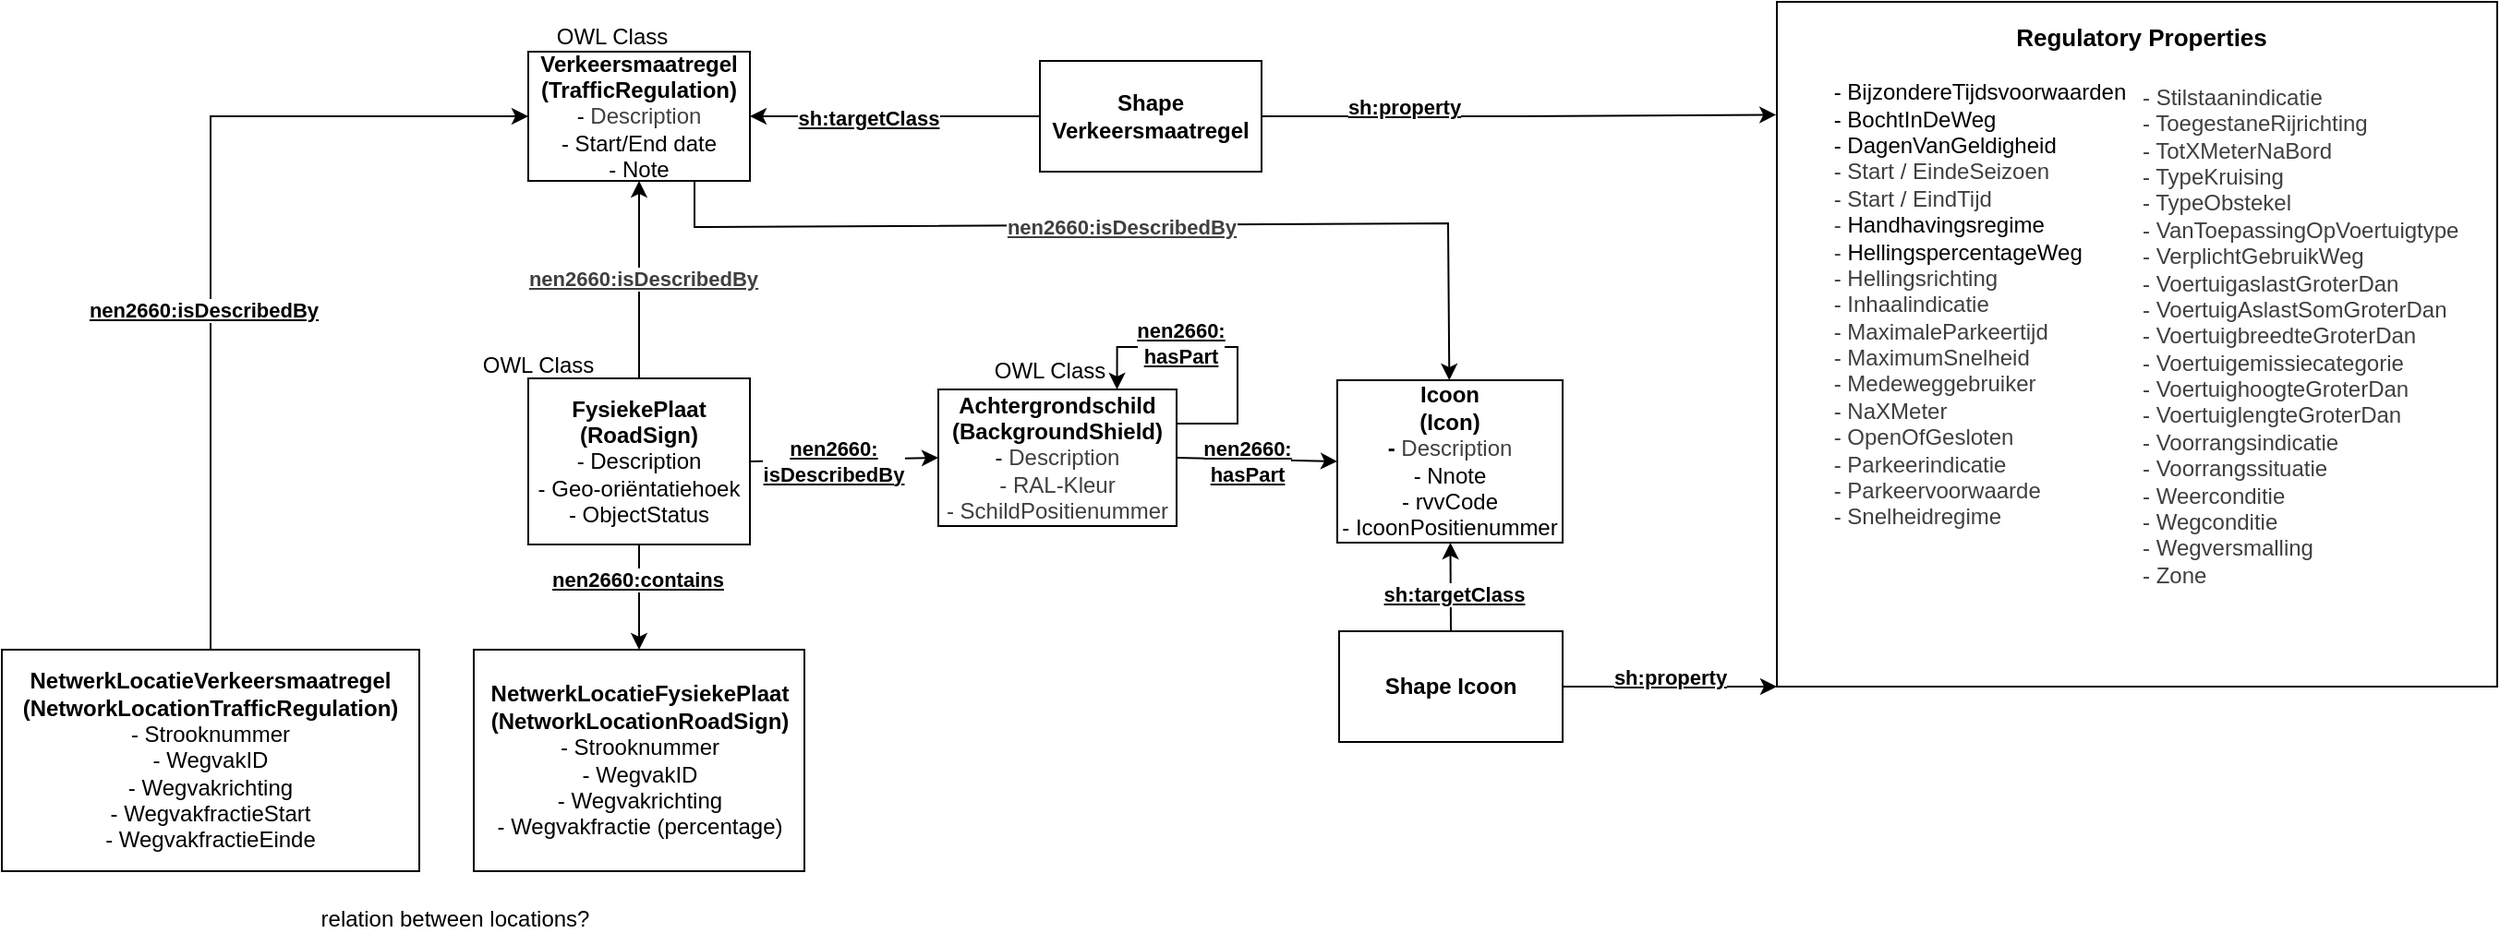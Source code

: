 <mxfile version="28.0.6">
  <diagram name="Page-1" id="0LnV7ETqTs7hgSCRXFs9">
    <mxGraphModel dx="1042" dy="1572" grid="0" gridSize="10" guides="1" tooltips="1" connect="1" arrows="1" fold="1" page="1" pageScale="1" pageWidth="1100" pageHeight="850" math="0" shadow="0">
      <root>
        <mxCell id="0" />
        <mxCell id="1" parent="0" />
        <mxCell id="JAaSVqaNoPK4AC_1vTfK-8" style="edgeStyle=orthogonalEdgeStyle;rounded=0;orthogonalLoop=1;jettySize=auto;html=1;entryX=-0.001;entryY=0.165;entryDx=0;entryDy=0;entryPerimeter=0;" parent="1" source="33" target="BCpdqVNQJVRz4uYAB1dM-32" edge="1">
          <mxGeometry relative="1" as="geometry">
            <mxPoint x="640" y="55" as="sourcePoint" />
            <mxPoint x="982" y="54" as="targetPoint" />
          </mxGeometry>
        </mxCell>
        <mxCell id="JAaSVqaNoPK4AC_1vTfK-9" value="&lt;div&gt;&lt;b&gt;&lt;u&gt;sh:property&lt;/u&gt;&lt;/b&gt;&lt;/div&gt;&lt;div&gt;&lt;b&gt;&lt;u&gt;&lt;br&gt;&lt;/u&gt;&lt;/b&gt;&lt;/div&gt;" style="edgeLabel;html=1;align=center;verticalAlign=middle;resizable=0;points=[];" parent="JAaSVqaNoPK4AC_1vTfK-8" vertex="1" connectable="0">
          <mxGeometry x="-0.45" y="-2" relative="1" as="geometry">
            <mxPoint as="offset" />
          </mxGeometry>
        </mxCell>
        <mxCell id="JAaSVqaNoPK4AC_1vTfK-12" style="rounded=0;orthogonalLoop=1;jettySize=auto;html=1;exitX=0.5;exitY=0;exitDx=0;exitDy=0;entryX=0.5;entryY=1;entryDx=0;entryDy=0;" parent="1" source="BCpdqVNQJVRz4uYAB1dM-2" target="BCpdqVNQJVRz4uYAB1dM-1" edge="1">
          <mxGeometry relative="1" as="geometry">
            <mxPoint x="747" y="137" as="targetPoint" />
          </mxGeometry>
        </mxCell>
        <mxCell id="JAaSVqaNoPK4AC_1vTfK-13" value="&lt;div style=&quot;border-color: var(--border-color);&quot;&gt;&lt;b style=&quot;color: rgb(63, 63, 63); border-color: var(--border-color);&quot;&gt;&lt;u style=&quot;border-color: var(--border-color);&quot;&gt;nen2660:isDescribedBy&lt;/u&gt;&lt;/b&gt;&lt;/div&gt;" style="edgeLabel;html=1;align=center;verticalAlign=middle;resizable=0;points=[];" parent="JAaSVqaNoPK4AC_1vTfK-12" vertex="1" connectable="0">
          <mxGeometry x="0.013" y="-2" relative="1" as="geometry">
            <mxPoint as="offset" />
          </mxGeometry>
        </mxCell>
        <mxCell id="19" style="edgeStyle=none;html=1;rounded=0;curved=0;exitX=0.75;exitY=1;exitDx=0;exitDy=0;" parent="1" source="BCpdqVNQJVRz4uYAB1dM-1" target="JAaSVqaNoPK4AC_1vTfK-5" edge="1">
          <mxGeometry relative="1" as="geometry">
            <Array as="points">
              <mxPoint x="397" y="116" />
              <mxPoint x="805" y="114" />
            </Array>
          </mxGeometry>
        </mxCell>
        <mxCell id="20" value="&lt;b style=&quot;color: rgb(63, 63, 63); border-color: var(--border-color);&quot;&gt;&lt;u style=&quot;border-color: var(--border-color);&quot;&gt;nen2660:isDescribedBy&lt;/u&gt;&lt;/b&gt;" style="edgeLabel;html=1;align=center;verticalAlign=middle;resizable=0;points=[];" parent="19" vertex="1" connectable="0">
          <mxGeometry x="-0.517" y="-2" relative="1" as="geometry">
            <mxPoint x="131" y="-2" as="offset" />
          </mxGeometry>
        </mxCell>
        <mxCell id="BCpdqVNQJVRz4uYAB1dM-1" value="&lt;div&gt;&lt;b&gt;Verkeersmaatregel&lt;/b&gt;&lt;/div&gt;&lt;div&gt;&lt;b&gt;(&lt;/b&gt;&lt;b&gt;&lt;/b&gt;&lt;b&gt;TrafficRegulation&lt;/b&gt;&lt;b&gt;)&lt;br&gt;&lt;/b&gt;&lt;/div&gt;&lt;div&gt;-&amp;nbsp;&lt;span style=&quot;color: rgb(63, 63, 63); background-color: transparent;&quot;&gt;Description&lt;/span&gt;&lt;br&gt;&lt;/div&gt;&lt;div&gt;- Start/End date&lt;/div&gt;&lt;div&gt;- Note&lt;/div&gt;" style="rounded=0;whiteSpace=wrap;html=1;" parent="1" vertex="1">
          <mxGeometry x="307" y="21" width="120" height="70" as="geometry" />
        </mxCell>
        <mxCell id="7" style="edgeStyle=none;html=1;exitX=1;exitY=0.5;exitDx=0;exitDy=0;entryX=0;entryY=0.5;entryDx=0;entryDy=0;" parent="1" source="BCpdqVNQJVRz4uYAB1dM-2" target="zsQL0wGQAGFPRSmptsXq-15" edge="1">
          <mxGeometry relative="1" as="geometry">
            <mxPoint x="923" y="225.37" as="targetPoint" />
          </mxGeometry>
        </mxCell>
        <mxCell id="8" value="&lt;div style=&quot;border-color: var(--border-color);&quot;&gt;&lt;b style=&quot;border-color: var(--border-color);&quot;&gt;&lt;u style=&quot;border-color: var(--border-color);&quot;&gt;nen2660:&lt;/u&gt;&lt;/b&gt;&lt;/div&gt;&lt;div style=&quot;border-color: var(--border-color);&quot;&gt;&lt;b style=&quot;border-color: var(--border-color);&quot;&gt;&lt;u style=&quot;border-color: var(--border-color);&quot;&gt;isDescribedBy&lt;/u&gt;&lt;/b&gt;&lt;/div&gt;" style="edgeLabel;html=1;align=center;verticalAlign=middle;resizable=0;points=[];" parent="7" vertex="1" connectable="0">
          <mxGeometry x="-0.193" relative="1" as="geometry">
            <mxPoint x="4" y="1" as="offset" />
          </mxGeometry>
        </mxCell>
        <mxCell id="17" style="edgeStyle=none;html=1;exitX=0.5;exitY=1;exitDx=0;exitDy=0;" parent="1" source="BCpdqVNQJVRz4uYAB1dM-2" target="BCpdqVNQJVRz4uYAB1dM-29" edge="1">
          <mxGeometry relative="1" as="geometry" />
        </mxCell>
        <mxCell id="18" value="&lt;b&gt;&lt;u&gt;nen2660:contains&lt;/u&gt;&lt;/b&gt;" style="edgeLabel;html=1;align=center;verticalAlign=middle;resizable=0;points=[];" parent="17" vertex="1" connectable="0">
          <mxGeometry x="-0.326" y="-1" relative="1" as="geometry">
            <mxPoint as="offset" />
          </mxGeometry>
        </mxCell>
        <mxCell id="BCpdqVNQJVRz4uYAB1dM-2" value="&lt;div&gt;&lt;b&gt;FysiekePlaat&lt;/b&gt;&lt;/div&gt;&lt;div&gt;&lt;b&gt;(&lt;/b&gt;&lt;b&gt;&lt;/b&gt;&lt;b&gt;RoadSign&lt;/b&gt;&lt;b&gt;)&lt;/b&gt;&lt;br&gt;&lt;/div&gt;&lt;div&gt;&lt;span style=&quot;background-color: transparent;&quot;&gt;- Description&lt;/span&gt;&lt;/div&gt;&lt;div&gt;&lt;span style=&quot;background-color: transparent;&quot;&gt;-&amp;nbsp;&lt;/span&gt;&lt;span style=&quot;background-color: transparent;&quot;&gt;Geo-oriëntatiehoek&lt;/span&gt;&lt;/div&gt;&lt;div&gt;&lt;span style=&quot;background-color: transparent;&quot;&gt;- ObjectStatus&lt;/span&gt;&lt;/div&gt;" style="rounded=0;whiteSpace=wrap;html=1;" parent="1" vertex="1">
          <mxGeometry x="307" y="198" width="120" height="90" as="geometry" />
        </mxCell>
        <mxCell id="zsQL0wGQAGFPRSmptsXq-16" style="edgeStyle=orthogonalEdgeStyle;rounded=0;orthogonalLoop=1;jettySize=auto;html=1;exitX=0.5;exitY=0;exitDx=0;exitDy=0;entryX=0;entryY=0.5;entryDx=0;entryDy=0;" parent="1" source="BCpdqVNQJVRz4uYAB1dM-22" target="BCpdqVNQJVRz4uYAB1dM-1" edge="1">
          <mxGeometry relative="1" as="geometry" />
        </mxCell>
        <mxCell id="zsQL0wGQAGFPRSmptsXq-17" value="&lt;b&gt;&lt;u&gt;nen2660:isDescribedBy&lt;/u&gt;&lt;/b&gt;" style="edgeLabel;html=1;align=center;verticalAlign=middle;resizable=0;points=[];" parent="zsQL0wGQAGFPRSmptsXq-16" vertex="1" connectable="0">
          <mxGeometry x="-0.221" y="-3" relative="1" as="geometry">
            <mxPoint x="-7" y="-5" as="offset" />
          </mxGeometry>
        </mxCell>
        <mxCell id="BCpdqVNQJVRz4uYAB1dM-22" value="&lt;div&gt;&lt;b&gt;NetwerkLocatieVerkeersmaatregel&lt;/b&gt;&lt;/div&gt;&lt;div&gt;&lt;b&gt;(&lt;/b&gt;&lt;b&gt;&lt;/b&gt;&lt;b&gt;NetworkLocationTrafficRegulation&lt;/b&gt;&lt;b&gt;)&lt;/b&gt;&lt;/div&gt;&lt;div&gt;- Strooknummer&lt;/div&gt;&lt;div&gt;- WegvakID&lt;/div&gt;&lt;div&gt;- Wegvakrichting&lt;/div&gt;- WegvakfractieStart&lt;br&gt;- WegvakfractieEinde" style="rounded=0;whiteSpace=wrap;html=1;" parent="1" vertex="1">
          <mxGeometry x="22" y="345" width="226" height="120" as="geometry" />
        </mxCell>
        <mxCell id="BCpdqVNQJVRz4uYAB1dM-29" value="&lt;div&gt;&lt;b&gt;NetwerkLocatieFysiekePlaat&lt;/b&gt;&lt;/div&gt;&lt;div&gt;&lt;b&gt;(&lt;/b&gt;&lt;b&gt;NetworkLocationRoadSign)&lt;/b&gt;&lt;/div&gt;&lt;div&gt;- Strooknummer&lt;/div&gt;&lt;div&gt;- WegvakID&lt;/div&gt;&lt;div&gt;- Wegvakrichting&lt;/div&gt;&lt;div&gt;- Wegvakfractie (percentage)&lt;br&gt;&lt;/div&gt;" style="rounded=0;whiteSpace=wrap;html=1;" parent="1" vertex="1">
          <mxGeometry x="277.5" y="345" width="179" height="120" as="geometry" />
        </mxCell>
        <mxCell id="JAaSVqaNoPK4AC_1vTfK-14" style="rounded=0;orthogonalLoop=1;jettySize=auto;html=1;exitX=1;exitY=0.5;exitDx=0;exitDy=0;entryX=0;entryY=1;entryDx=0;entryDy=0;" parent="1" source="38" target="BCpdqVNQJVRz4uYAB1dM-32" edge="1">
          <mxGeometry relative="1" as="geometry">
            <mxPoint x="887" y="473" as="targetPoint" />
            <Array as="points" />
          </mxGeometry>
        </mxCell>
        <mxCell id="15" value="&lt;div&gt;&lt;b&gt;&lt;u&gt;sh:property&lt;/u&gt;&lt;/b&gt;&lt;/div&gt;" style="edgeLabel;html=1;align=center;verticalAlign=middle;resizable=0;points=[];" parent="JAaSVqaNoPK4AC_1vTfK-14" vertex="1" connectable="0">
          <mxGeometry x="0.221" y="4" relative="1" as="geometry">
            <mxPoint x="-13" y="-1" as="offset" />
          </mxGeometry>
        </mxCell>
        <mxCell id="BCpdqVNQJVRz4uYAB1dM-32" value="&lt;div&gt;&lt;br&gt;&lt;/div&gt;&lt;div&gt;&lt;span style=&quot;color: rgb(63, 63, 63);&quot;&gt;&lt;/span&gt;&lt;/div&gt;" style="rounded=0;whiteSpace=wrap;html=1;" parent="1" vertex="1">
          <mxGeometry x="983" y="-6" width="390" height="371" as="geometry" />
        </mxCell>
        <mxCell id="JAaSVqaNoPK4AC_1vTfK-5" value="&lt;div&gt;&lt;b&gt;Icoon&lt;/b&gt;&lt;/div&gt;&lt;div&gt;&lt;b&gt;(Icon)&lt;br&gt;&lt;/b&gt;&lt;/div&gt;&lt;div&gt;&lt;b&gt;-&amp;nbsp;&lt;/b&gt;&lt;span style=&quot;color: rgb(63, 63, 63); background-color: transparent;&quot;&gt;Description&lt;/span&gt;&lt;/div&gt;&lt;div&gt;- Nnote&lt;/div&gt;&lt;div&gt;- rvvCode&lt;/div&gt;&lt;div&gt;- IcoonPositienummer&lt;/div&gt;" style="rounded=0;whiteSpace=wrap;html=1;" parent="1" vertex="1">
          <mxGeometry x="745" y="199" width="122" height="88" as="geometry" />
        </mxCell>
        <mxCell id="10" style="edgeStyle=none;html=1;exitX=1;exitY=0.5;exitDx=0;exitDy=0;entryX=0;entryY=0.5;entryDx=0;entryDy=0;" parent="1" source="zsQL0wGQAGFPRSmptsXq-15" target="JAaSVqaNoPK4AC_1vTfK-5" edge="1">
          <mxGeometry relative="1" as="geometry">
            <mxPoint x="1077" y="197" as="targetPoint" />
            <mxPoint x="1050.5" y="218.25" as="sourcePoint" />
          </mxGeometry>
        </mxCell>
        <mxCell id="11" value="&lt;div&gt;&lt;b&gt;&lt;u&gt;nen2660:&lt;/u&gt;&lt;/b&gt;&lt;/div&gt;&lt;div&gt;&lt;b&gt;&lt;u&gt;hasPart&lt;/u&gt;&lt;/b&gt;&lt;/div&gt;" style="edgeLabel;html=1;align=center;verticalAlign=middle;resizable=0;points=[];" parent="10" vertex="1" connectable="0">
          <mxGeometry x="-0.254" relative="1" as="geometry">
            <mxPoint x="5" y="1" as="offset" />
          </mxGeometry>
        </mxCell>
        <mxCell id="zsQL0wGQAGFPRSmptsXq-15" value="&lt;div&gt;&lt;b&gt;Achtergrondschild&lt;/b&gt;&lt;/div&gt;&lt;div&gt;&lt;b&gt;(&lt;/b&gt;&lt;b&gt;&lt;/b&gt;&lt;b&gt;BackgroundShield&lt;/b&gt;&lt;b&gt;)&lt;br&gt;&lt;/b&gt;&lt;/div&gt;&lt;div&gt;&lt;span style=&quot;background-color: initial;&quot;&gt;-&amp;nbsp;&lt;/span&gt;&lt;span style=&quot;color: rgb(63, 63, 63); background-color: transparent;&quot;&gt;Description&lt;/span&gt;&lt;/div&gt;&lt;div&gt;&lt;span style=&quot;color: rgb(63, 63, 63); background-color: transparent;&quot;&gt;- RAL-Kleur&lt;/span&gt;&lt;/div&gt;&lt;div&gt;&lt;span style=&quot;color: rgb(63, 63, 63); background-color: transparent;&quot;&gt;- SchildPositienummer&lt;/span&gt;&lt;/div&gt;" style="rounded=0;whiteSpace=wrap;html=1;" parent="1" vertex="1">
          <mxGeometry x="529" y="204" width="129" height="74" as="geometry" />
        </mxCell>
        <mxCell id="25" value="&lt;div&gt;&lt;br&gt;&lt;/div&gt;&lt;div style=&quot;text-align: left;&quot;&gt;- BijzondereTijdsvoorwaarden&lt;/div&gt;&lt;div style=&quot;text-align: left;&quot;&gt;- BochtInDeWeg&lt;/div&gt;&lt;div style=&quot;text-align: left;&quot;&gt;- DagenVanGeldigheid&lt;/div&gt;&lt;span style=&quot;color: rgb(63, 63, 63);&quot;&gt;&lt;div style=&quot;text-align: left;&quot;&gt;&lt;span style=&quot;background-color: transparent;&quot;&gt;- Start / EindeSeizoen&lt;/span&gt;&lt;/div&gt;&lt;/span&gt;&lt;div&gt;&lt;div style=&quot;text-align: left;&quot;&gt;&lt;span style=&quot;background-color: transparent; color: rgb(63, 63, 63);&quot;&gt;- Start / EindTijd&lt;/span&gt;&lt;/div&gt;&lt;div style=&quot;text-align: left;&quot;&gt;&lt;span style=&quot;background-color: transparent; color: rgb(63, 63, 63);&quot;&gt;-&amp;nbsp;&lt;/span&gt;&lt;span style=&quot;background-color: transparent;&quot;&gt;Handhavingsregime&lt;/span&gt;&lt;/div&gt;&lt;div style=&quot;text-align: left;&quot;&gt;&lt;span style=&quot;background-color: transparent; color: rgb(63, 63, 63);&quot;&gt;-&amp;nbsp;&lt;/span&gt;&lt;span style=&quot;background-color: transparent;&quot;&gt;HellingspercentageWeg&lt;/span&gt;&lt;/div&gt;&lt;div style=&quot;text-align: left;&quot;&gt;&lt;span style=&quot;background-color: transparent; color: rgb(63, 63, 63);&quot;&gt;-&amp;nbsp;Hellingsrichting&lt;/span&gt;&lt;/div&gt;&lt;div&gt;&lt;/div&gt;&lt;span style=&quot;color: rgb(63, 63, 63);&quot;&gt;&lt;div style=&quot;text-align: left;&quot;&gt;&lt;span style=&quot;background-color: transparent;&quot;&gt;- Inhaalindicatie&lt;/span&gt;&lt;/div&gt;&lt;/span&gt;&lt;/div&gt;&lt;div&gt;&lt;span style=&quot;color: rgb(63, 63, 63);&quot;&gt;&lt;/span&gt;&lt;/div&gt;&lt;span style=&quot;color: rgb(63, 63, 63);&quot;&gt;&lt;div style=&quot;text-align: left;&quot;&gt;&lt;span style=&quot;background-color: transparent;&quot;&gt;- MaximaleParkeertijd&lt;/span&gt;&lt;/div&gt;&lt;/span&gt;&lt;div style=&quot;text-align: left;&quot;&gt;&lt;span style=&quot;color: rgb(63, 63, 63);&quot;&gt;- MaximumSnelheid&lt;/span&gt;&lt;/div&gt;&lt;div&gt;&lt;span style=&quot;color: rgb(63, 63, 63);&quot;&gt;&lt;/span&gt;&lt;/div&gt;&lt;span style=&quot;color: rgb(63, 63, 63);&quot;&gt;&lt;div style=&quot;text-align: left;&quot;&gt;&lt;span style=&quot;background-color: transparent;&quot;&gt;- Medeweggebruiker&lt;/span&gt;&lt;/div&gt;&lt;/span&gt;&lt;div style=&quot;text-align: left;&quot;&gt;&lt;span style=&quot;color: rgb(63, 63, 63);&quot;&gt;- NaXMeter&lt;/span&gt;&lt;span style=&quot;color: rgb(63, 63, 63);&quot;&gt;&lt;/span&gt;&lt;/div&gt;&lt;div&gt;&lt;span style=&quot;color: rgb(63, 63, 63);&quot;&gt;&lt;/span&gt;&lt;/div&gt;&lt;span style=&quot;color: rgb(63, 63, 63);&quot;&gt;&lt;div style=&quot;text-align: left;&quot;&gt;&lt;span style=&quot;background-color: transparent;&quot;&gt;- OpenOfGesloten&lt;/span&gt;&lt;/div&gt;&lt;/span&gt;&lt;div&gt;&lt;span style=&quot;color: rgb(63, 63, 63);&quot;&gt;&lt;/span&gt;&lt;/div&gt;&lt;span style=&quot;color: rgb(63, 63, 63);&quot;&gt;&lt;div style=&quot;text-align: left;&quot;&gt;&lt;span style=&quot;background-color: transparent;&quot;&gt;- Parkeerindicatie&lt;/span&gt;&lt;/div&gt;&lt;/span&gt;&lt;div style=&quot;text-align: left;&quot;&gt;&lt;span style=&quot;color: rgb(63, 63, 63);&quot;&gt;- Parkeervoorwaarde&lt;/span&gt;&lt;/div&gt;&lt;div&gt;&lt;span style=&quot;color: rgb(63, 63, 63);&quot;&gt;&lt;div style=&quot;color: rgb(63, 63, 63);&quot;&gt;&lt;span style=&quot;color: rgb(63, 63, 63);&quot;&gt;&lt;/span&gt;&lt;/div&gt;&lt;span style=&quot;color: rgb(63, 63, 63);&quot;&gt;&lt;div style=&quot;text-align: left;&quot;&gt;&lt;span style=&quot;background-color: transparent;&quot;&gt;- Snelheidregime&lt;/span&gt;&lt;/div&gt;&lt;/span&gt;&lt;/span&gt;&lt;/div&gt;&lt;div&gt;&lt;span style=&quot;color: rgb(63, 63, 63);&quot;&gt;&lt;span style=&quot;color: rgb(63, 63, 63);&quot;&gt;&lt;br&gt;&lt;/span&gt;&lt;/span&gt;&lt;/div&gt;" style="text;html=1;align=center;verticalAlign=middle;whiteSpace=wrap;rounded=0;" parent="1" vertex="1">
          <mxGeometry x="1004" y="28" width="178" height="260" as="geometry" />
        </mxCell>
        <mxCell id="26" value="&lt;div style=&quot;color: rgb(63, 63, 63);&quot;&gt;&lt;span style=&quot;color: rgb(63, 63, 63);&quot;&gt;-&amp;nbsp;Stilstaanindicatie&amp;nbsp;&lt;/span&gt;&lt;span style=&quot;color: rgb(63, 63, 63);&quot;&gt;&lt;/span&gt;&lt;/div&gt;&lt;div style=&quot;color: rgb(63, 63, 63);&quot;&gt;&lt;span style=&quot;color: rgb(63, 63, 63);&quot;&gt;&lt;/span&gt;&lt;/div&gt;&lt;div style=&quot;color: rgb(63, 63, 63);&quot;&gt;&lt;span style=&quot;color: rgb(63, 63, 63);&quot;&gt;- ToegestaneRijrichting&lt;/span&gt;&lt;/div&gt;&lt;div style=&quot;color: rgb(63, 63, 63);&quot;&gt;&lt;span style=&quot;color: rgb(63, 63, 63);&quot;&gt;&lt;/span&gt;&lt;/div&gt;&lt;span style=&quot;color: rgb(63, 63, 63);&quot;&gt;- TotXMeterNaBord&lt;/span&gt;&lt;div style=&quot;color: rgb(63, 63, 63);&quot;&gt;&lt;span style=&quot;color: rgb(63, 63, 63);&quot;&gt;- TypeKruising&lt;/span&gt;&lt;/div&gt;&lt;div style=&quot;color: rgb(63, 63, 63);&quot;&gt;&lt;span style=&quot;color: rgb(63, 63, 63);&quot;&gt;&lt;/span&gt;&lt;/div&gt;&lt;span style=&quot;color: rgb(63, 63, 63);&quot;&gt;- TypeObstekel&lt;/span&gt;&lt;div style=&quot;color: rgb(63, 63, 63);&quot;&gt;&lt;span style=&quot;color: rgb(63, 63, 63);&quot;&gt;- VanToepassingOpVoertuigtype&lt;/span&gt;&lt;span style=&quot;color: rgb(63, 63, 63);&quot;&gt;&lt;/span&gt;&lt;/div&gt;&lt;div style=&quot;color: rgb(63, 63, 63);&quot;&gt;&lt;span style=&quot;color: rgb(63, 63, 63);&quot;&gt;&lt;/span&gt;&lt;/div&gt;&lt;span style=&quot;color: rgb(63, 63, 63);&quot;&gt;- VerplichtGebruikWeg&lt;/span&gt;&lt;div style=&quot;color: rgb(63, 63, 63);&quot;&gt;&lt;span style=&quot;color: rgb(63, 63, 63);&quot;&gt;- VoertuigaslastGroterDan&lt;/span&gt;&lt;/div&gt;&lt;div style=&quot;color: rgb(63, 63, 63);&quot;&gt;&lt;span style=&quot;color: rgb(63, 63, 63);&quot;&gt;&lt;/span&gt;&lt;/div&gt;&lt;span style=&quot;color: rgb(63, 63, 63);&quot;&gt;-&amp;nbsp;&lt;/span&gt;&lt;span style=&quot;color: rgb(63, 63, 63);&quot;&gt;VoertuigAslastSomGroterDan&lt;/span&gt;&lt;div style=&quot;color: rgb(63, 63, 63);&quot;&gt;&lt;span style=&quot;color: rgb(63, 63, 63);&quot;&gt;-&amp;nbsp;&lt;/span&gt;&lt;span style=&quot;color: rgb(63, 63, 63);&quot;&gt;&lt;/span&gt;&lt;span style=&quot;background-color: transparent; color: rgb(63, 63, 63);&quot;&gt;VoertuigbreedteGroterDan&lt;/span&gt;&lt;/div&gt;&lt;div style=&quot;color: rgb(63, 63, 63);&quot;&gt;&lt;span style=&quot;color: rgb(63, 63, 63);&quot;&gt;&lt;/span&gt;&lt;/div&gt;&lt;span style=&quot;color: rgb(63, 63, 63);&quot;&gt;-&amp;nbsp;&lt;/span&gt;&lt;span style=&quot;color: rgb(63, 63, 63);&quot;&gt;Voertuigemissiecategorie&lt;/span&gt;&lt;div style=&quot;color: rgb(63, 63, 63);&quot;&gt;&lt;span style=&quot;color: rgb(63, 63, 63);&quot;&gt;-&amp;nbsp;&lt;/span&gt;&lt;span style=&quot;color: rgb(63, 63, 63);&quot;&gt;&lt;/span&gt;&lt;span style=&quot;background-color: transparent; color: rgb(63, 63, 63);&quot;&gt;VoertuighoogteGroterDan&lt;/span&gt;&lt;/div&gt;&lt;div style=&quot;color: rgb(63, 63, 63);&quot;&gt;&lt;span style=&quot;color: rgb(63, 63, 63);&quot;&gt;&lt;/span&gt;&lt;/div&gt;&lt;span style=&quot;color: rgb(63, 63, 63);&quot;&gt;-&amp;nbsp;&lt;/span&gt;&lt;span style=&quot;color: rgb(63, 63, 63);&quot;&gt;VoertuiglengteGroterDan&lt;/span&gt;&lt;div style=&quot;color: rgb(63, 63, 63);&quot;&gt;&lt;span style=&quot;color: rgb(63, 63, 63);&quot;&gt;- Voorrangsindicatie&lt;/span&gt;&lt;span style=&quot;color: rgb(63, 63, 63);&quot;&gt;&lt;/span&gt;&lt;/div&gt;&lt;div style=&quot;color: rgb(63, 63, 63);&quot;&gt;&lt;span style=&quot;color: rgb(63, 63, 63);&quot;&gt;&lt;/span&gt;&lt;/div&gt;&lt;span style=&quot;color: rgb(63, 63, 63);&quot;&gt;- Voorrangssituatie&lt;/span&gt;&lt;div style=&quot;color: rgb(63, 63, 63);&quot;&gt;&lt;span style=&quot;color: rgb(63, 63, 63);&quot;&gt;- Weerconditie&lt;/span&gt;&lt;/div&gt;&lt;div style=&quot;color: rgb(63, 63, 63);&quot;&gt;&lt;span style=&quot;color: rgb(63, 63, 63);&quot;&gt;- Wegconditie&lt;/span&gt;&lt;/div&gt;&lt;div style=&quot;color: rgb(63, 63, 63);&quot;&gt;&lt;span style=&quot;background-color: transparent;&quot;&gt;- Wegversmalling&lt;/span&gt;&lt;/div&gt;&lt;div style=&quot;color: rgb(63, 63, 63);&quot;&gt;&lt;span style=&quot;color: rgb(63, 63, 63);&quot;&gt;- Zone&lt;/span&gt;&lt;/div&gt;" style="text;html=1;align=left;verticalAlign=middle;whiteSpace=wrap;rounded=0;" parent="1" vertex="1">
          <mxGeometry x="1179" y="28" width="188" height="293" as="geometry" />
        </mxCell>
        <mxCell id="27" value="&lt;b&gt;&lt;font style=&quot;font-size: 13px;&quot;&gt;Regulatory Properties&lt;/font&gt;&lt;/b&gt;" style="text;html=1;align=center;verticalAlign=middle;whiteSpace=wrap;rounded=0;" parent="1" vertex="1">
          <mxGeometry x="1082.5" y="-2" width="195" height="30" as="geometry" />
        </mxCell>
        <mxCell id="32" value="relation between locations?" style="text;html=1;align=center;verticalAlign=middle;resizable=0;points=[];autosize=1;strokeColor=none;fillColor=none;" parent="1" vertex="1">
          <mxGeometry x="185" y="478" width="163" height="26" as="geometry" />
        </mxCell>
        <mxCell id="34" style="edgeStyle=none;html=1;" parent="1" source="33" target="BCpdqVNQJVRz4uYAB1dM-1" edge="1">
          <mxGeometry relative="1" as="geometry" />
        </mxCell>
        <mxCell id="36" value="&lt;span style=&quot;font-family: monospace; font-size: 0px; text-align: start; background-color: rgb(251, 251, 251);&quot;&gt;%3CmxGraphModel%3E%3Croot%3E%3CmxCell%20id%3D%220%22%2F%3E%3CmxCell%20id%3D%221%22%20parent%3D%220%22%2F%3E%3CmxCell%20id%3D%222%22%20value%3D%22%26lt%3Bu%26gt%3Bsh%3ATargetClass%26lt%3B%2Fu%26gt%3B%22%20style%3D%22text%3Bhtml%3D1%3Balign%3Dcenter%3BverticalAlign%3Dmiddle%3Bresizable%3D0%3Bpoints%3D%5B%5D%3Bautosize%3D1%3BstrokeColor%3Dnone%3BfillColor%3Dnone%3B%22%20vertex%3D%221%22%20parent%3D%221%22%3E%3CmxGeometry%20x%3D%22461%22%20y%3D%2265%22%20width%3D%2297%22%20height%3D%2226%22%20as%3D%22geometry%22%2F%3E%3C%2FmxCell%3E%3C%2Froot%3E%3C%2FmxGraphModel%3E&lt;/span&gt;" style="edgeLabel;html=1;align=center;verticalAlign=middle;resizable=0;points=[];" parent="34" vertex="1" connectable="0">
          <mxGeometry x="0.019" y="-3" relative="1" as="geometry">
            <mxPoint as="offset" />
          </mxGeometry>
        </mxCell>
        <mxCell id="37" value="&lt;u&gt;&lt;b&gt;sh:targetClass&lt;/b&gt;&lt;/u&gt;" style="edgeLabel;html=1;align=center;verticalAlign=middle;resizable=0;points=[];" parent="34" vertex="1" connectable="0">
          <mxGeometry x="0.189" y="1" relative="1" as="geometry">
            <mxPoint as="offset" />
          </mxGeometry>
        </mxCell>
        <mxCell id="33" value="&lt;b&gt;Shape Verkeersmaatregel&lt;/b&gt;" style="rounded=0;whiteSpace=wrap;html=1;" parent="1" vertex="1">
          <mxGeometry x="584" y="26" width="120" height="60" as="geometry" />
        </mxCell>
        <mxCell id="40" style="edgeStyle=none;html=1;exitX=0.5;exitY=0;exitDx=0;exitDy=0;" parent="1" source="38" target="JAaSVqaNoPK4AC_1vTfK-5" edge="1">
          <mxGeometry relative="1" as="geometry" />
        </mxCell>
        <mxCell id="41" value="&lt;u&gt;&lt;b&gt;sh:targetClass&lt;/b&gt;&lt;/u&gt;" style="edgeLabel;html=1;align=center;verticalAlign=middle;resizable=0;points=[];" parent="40" vertex="1" connectable="0">
          <mxGeometry x="-0.173" y="-1" relative="1" as="geometry">
            <mxPoint as="offset" />
          </mxGeometry>
        </mxCell>
        <mxCell id="38" value="&lt;b&gt;Shape Icoon&lt;/b&gt;" style="rounded=0;whiteSpace=wrap;html=1;" parent="1" vertex="1">
          <mxGeometry x="746" y="335" width="121" height="60" as="geometry" />
        </mxCell>
        <mxCell id="42" value="OWL Class" style="text;html=1;align=center;verticalAlign=middle;resizable=0;points=[];autosize=1;strokeColor=none;fillColor=none;" parent="1" vertex="1">
          <mxGeometry x="313" width="78" height="26" as="geometry" />
        </mxCell>
        <mxCell id="44" value="OWL Class" style="text;html=1;align=center;verticalAlign=middle;resizable=0;points=[];autosize=1;strokeColor=none;fillColor=none;" parent="1" vertex="1">
          <mxGeometry x="550" y="181" width="78" height="26" as="geometry" />
        </mxCell>
        <mxCell id="47" value="OWL Class" style="text;html=1;align=center;verticalAlign=middle;resizable=0;points=[];autosize=1;strokeColor=none;fillColor=none;" parent="1" vertex="1">
          <mxGeometry x="273" y="178" width="78" height="26" as="geometry" />
        </mxCell>
        <mxCell id="j_ABFuyf6DG5azSlxbUb-47" style="edgeStyle=orthogonalEdgeStyle;rounded=0;orthogonalLoop=1;jettySize=auto;html=1;exitX=1;exitY=0.25;exitDx=0;exitDy=0;entryX=0.75;entryY=0;entryDx=0;entryDy=0;" edge="1" parent="1" source="zsQL0wGQAGFPRSmptsXq-15" target="zsQL0wGQAGFPRSmptsXq-15">
          <mxGeometry relative="1" as="geometry">
            <Array as="points">
              <mxPoint x="691" y="223" />
              <mxPoint x="691" y="181" />
              <mxPoint x="626" y="181" />
            </Array>
          </mxGeometry>
        </mxCell>
        <mxCell id="j_ABFuyf6DG5azSlxbUb-48" value="&lt;div&gt;&lt;b&gt;&lt;u&gt;nen2660:&lt;/u&gt;&lt;/b&gt;&lt;/div&gt;&lt;div&gt;&lt;b&gt;&lt;u&gt;hasPart&lt;/u&gt;&lt;/b&gt;&lt;/div&gt;" style="edgeLabel;html=1;align=center;verticalAlign=middle;resizable=0;points=[];" vertex="1" connectable="0" parent="1">
          <mxGeometry x="675" y="241" as="geometry">
            <mxPoint x="-15" y="-62" as="offset" />
          </mxGeometry>
        </mxCell>
      </root>
    </mxGraphModel>
  </diagram>
</mxfile>
